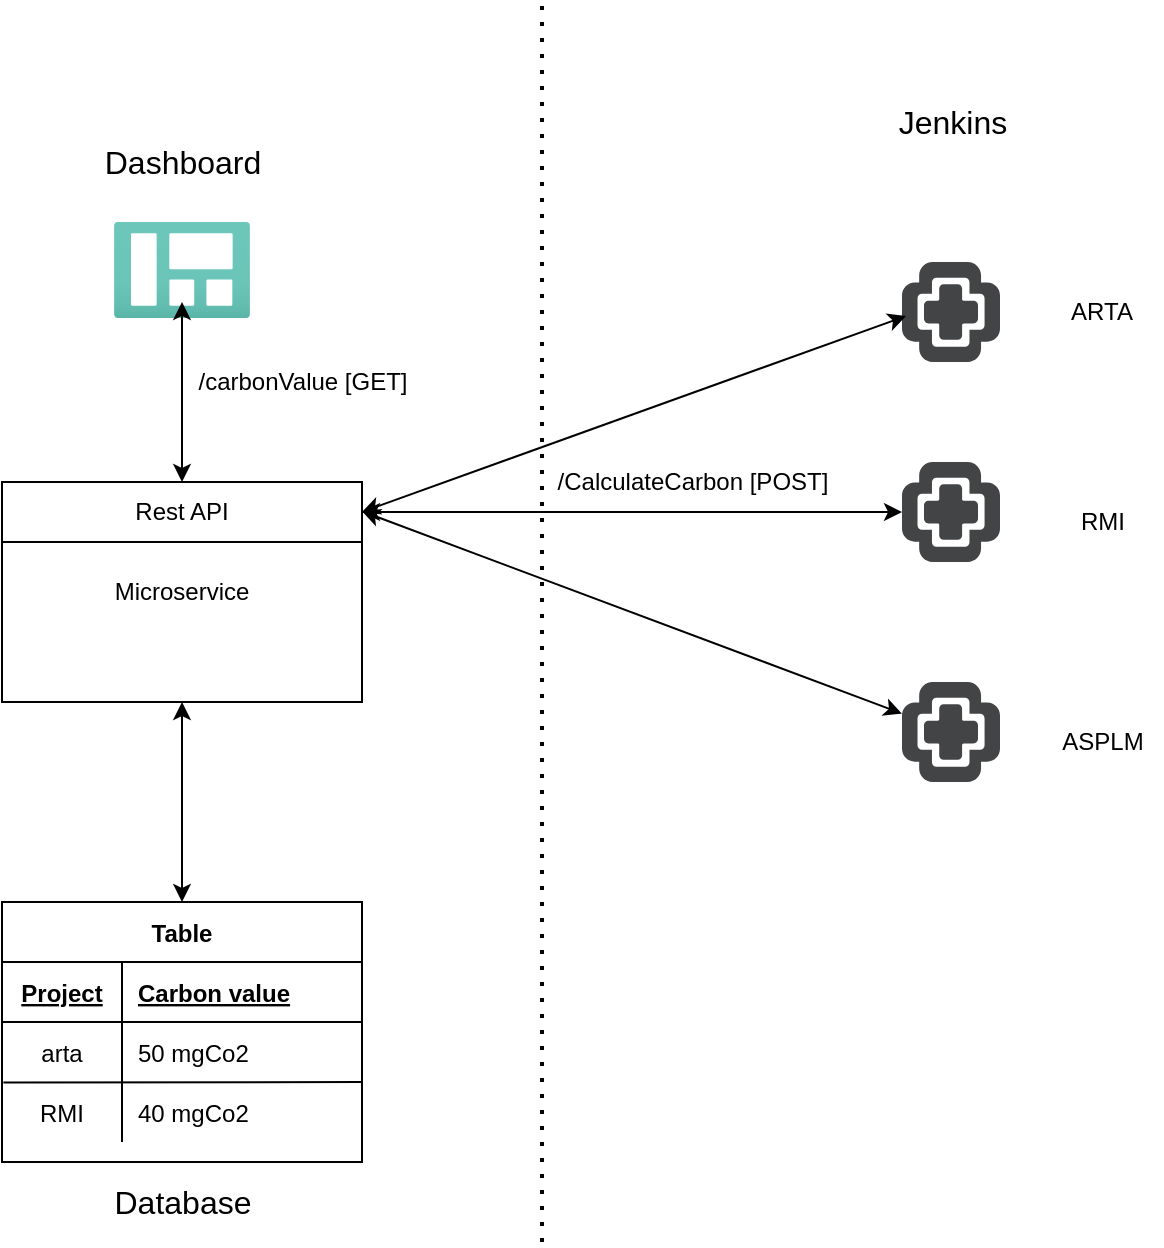 <mxfile version="17.4.2" type="github" pages="2">
  <diagram id="yisxb9bP6PgOZ_aUMXfN" name="Page-1">
    <mxGraphModel dx="1422" dy="794" grid="1" gridSize="10" guides="1" tooltips="1" connect="1" arrows="1" fold="1" page="1" pageScale="1" pageWidth="1100" pageHeight="1700" math="0" shadow="0">
      <root>
        <mxCell id="0" />
        <mxCell id="1" parent="0" />
        <mxCell id="oYDGXYUzNn_aLFKgtwb9-1" value="Microservice" style="rounded=0;whiteSpace=wrap;html=1;" parent="1" vertex="1">
          <mxGeometry x="410" y="440" width="180" height="110" as="geometry" />
        </mxCell>
        <mxCell id="oYDGXYUzNn_aLFKgtwb9-2" value="Table" style="shape=table;startSize=30;container=1;collapsible=1;childLayout=tableLayout;fixedRows=1;rowLines=0;fontStyle=1;align=center;resizeLast=1;" parent="1" vertex="1">
          <mxGeometry x="410" y="650" width="180" height="130" as="geometry" />
        </mxCell>
        <mxCell id="oYDGXYUzNn_aLFKgtwb9-6" value="" style="shape=tableRow;horizontal=0;startSize=0;swimlaneHead=0;swimlaneBody=0;fillColor=none;collapsible=0;dropTarget=0;points=[[0,0.5],[1,0.5]];portConstraint=eastwest;top=0;left=0;right=0;bottom=1;" parent="oYDGXYUzNn_aLFKgtwb9-2" vertex="1">
          <mxGeometry y="30" width="180" height="30" as="geometry" />
        </mxCell>
        <mxCell id="oYDGXYUzNn_aLFKgtwb9-7" value="Project" style="shape=partialRectangle;connectable=0;fillColor=none;top=0;left=0;bottom=0;right=0;fontStyle=5;overflow=hidden;" parent="oYDGXYUzNn_aLFKgtwb9-6" vertex="1">
          <mxGeometry width="60" height="30" as="geometry">
            <mxRectangle width="60" height="30" as="alternateBounds" />
          </mxGeometry>
        </mxCell>
        <mxCell id="oYDGXYUzNn_aLFKgtwb9-8" value="Carbon value" style="shape=partialRectangle;connectable=0;fillColor=none;top=0;left=0;bottom=0;right=0;align=left;spacingLeft=6;fontStyle=5;overflow=hidden;" parent="oYDGXYUzNn_aLFKgtwb9-6" vertex="1">
          <mxGeometry x="60" width="120" height="30" as="geometry">
            <mxRectangle width="120" height="30" as="alternateBounds" />
          </mxGeometry>
        </mxCell>
        <mxCell id="oYDGXYUzNn_aLFKgtwb9-9" value="" style="shape=tableRow;horizontal=0;startSize=0;swimlaneHead=0;swimlaneBody=0;fillColor=none;collapsible=0;dropTarget=0;points=[[0,0.5],[1,0.5]];portConstraint=eastwest;top=0;left=0;right=0;bottom=0;" parent="oYDGXYUzNn_aLFKgtwb9-2" vertex="1">
          <mxGeometry y="60" width="180" height="30" as="geometry" />
        </mxCell>
        <mxCell id="oYDGXYUzNn_aLFKgtwb9-10" value="arta" style="shape=partialRectangle;connectable=0;fillColor=none;top=0;left=0;bottom=0;right=0;editable=1;overflow=hidden;" parent="oYDGXYUzNn_aLFKgtwb9-9" vertex="1">
          <mxGeometry width="60" height="30" as="geometry">
            <mxRectangle width="60" height="30" as="alternateBounds" />
          </mxGeometry>
        </mxCell>
        <mxCell id="oYDGXYUzNn_aLFKgtwb9-11" value="50 mgCo2" style="shape=partialRectangle;connectable=0;fillColor=none;top=0;left=0;bottom=0;right=0;align=left;spacingLeft=6;overflow=hidden;" parent="oYDGXYUzNn_aLFKgtwb9-9" vertex="1">
          <mxGeometry x="60" width="120" height="30" as="geometry">
            <mxRectangle width="120" height="30" as="alternateBounds" />
          </mxGeometry>
        </mxCell>
        <mxCell id="oYDGXYUzNn_aLFKgtwb9-12" value="" style="shape=tableRow;horizontal=0;startSize=0;swimlaneHead=0;swimlaneBody=0;fillColor=none;collapsible=0;dropTarget=0;points=[[0,0.5],[1,0.5]];portConstraint=eastwest;top=0;left=0;right=0;bottom=0;" parent="oYDGXYUzNn_aLFKgtwb9-2" vertex="1">
          <mxGeometry y="90" width="180" height="30" as="geometry" />
        </mxCell>
        <mxCell id="oYDGXYUzNn_aLFKgtwb9-13" value="RMI" style="shape=partialRectangle;connectable=0;fillColor=none;top=0;left=0;bottom=0;right=0;editable=1;overflow=hidden;" parent="oYDGXYUzNn_aLFKgtwb9-12" vertex="1">
          <mxGeometry width="60" height="30" as="geometry">
            <mxRectangle width="60" height="30" as="alternateBounds" />
          </mxGeometry>
        </mxCell>
        <mxCell id="oYDGXYUzNn_aLFKgtwb9-14" value="40 mgCo2" style="shape=partialRectangle;connectable=0;fillColor=none;top=0;left=0;bottom=0;right=0;align=left;spacingLeft=6;overflow=hidden;" parent="oYDGXYUzNn_aLFKgtwb9-12" vertex="1">
          <mxGeometry x="60" width="120" height="30" as="geometry">
            <mxRectangle width="120" height="30" as="alternateBounds" />
          </mxGeometry>
        </mxCell>
        <mxCell id="NN6bOmch8YNIR143ERD3-5" value="" style="endArrow=none;html=1;rounded=0;exitX=0.004;exitY=1.009;exitDx=0;exitDy=0;exitPerimeter=0;entryX=1.002;entryY=1;entryDx=0;entryDy=0;entryPerimeter=0;" parent="oYDGXYUzNn_aLFKgtwb9-2" source="oYDGXYUzNn_aLFKgtwb9-9" target="oYDGXYUzNn_aLFKgtwb9-9" edge="1">
          <mxGeometry width="50" height="50" relative="1" as="geometry">
            <mxPoint x="30" y="-40" as="sourcePoint" />
            <mxPoint x="80" y="-90" as="targetPoint" />
          </mxGeometry>
        </mxCell>
        <mxCell id="oYDGXYUzNn_aLFKgtwb9-15" value="" style="sketch=0;pointerEvents=1;shadow=0;dashed=0;html=1;strokeColor=none;fillColor=#434445;aspect=fixed;labelPosition=center;verticalLabelPosition=bottom;verticalAlign=top;align=center;outlineConnect=0;shape=mxgraph.vvd.vrealize_operations;" parent="1" vertex="1">
          <mxGeometry x="860" y="430" width="49" height="50" as="geometry" />
        </mxCell>
        <mxCell id="oYDGXYUzNn_aLFKgtwb9-16" value="" style="aspect=fixed;html=1;points=[];align=center;image;fontSize=12;image=img/lib/azure2/general/Dashboard.svg;" parent="1" vertex="1">
          <mxGeometry x="466" y="310" width="68" height="48" as="geometry" />
        </mxCell>
        <mxCell id="oYDGXYUzNn_aLFKgtwb9-17" value="" style="endArrow=classic;startArrow=classic;html=1;rounded=0;exitX=1;exitY=0.5;exitDx=0;exitDy=0;" parent="1" source="NN6bOmch8YNIR143ERD3-4" target="oYDGXYUzNn_aLFKgtwb9-15" edge="1">
          <mxGeometry width="50" height="50" relative="1" as="geometry">
            <mxPoint x="670" y="510" as="sourcePoint" />
            <mxPoint x="720" y="460" as="targetPoint" />
          </mxGeometry>
        </mxCell>
        <mxCell id="oYDGXYUzNn_aLFKgtwb9-18" value="&lt;font style=&quot;font-size: 16px&quot;&gt;Jenkins&lt;/font&gt;" style="text;html=1;align=center;verticalAlign=middle;resizable=0;points=[];autosize=1;strokeColor=none;fillColor=none;" parent="1" vertex="1">
          <mxGeometry x="849.5" y="250" width="70" height="20" as="geometry" />
        </mxCell>
        <mxCell id="oYDGXYUzNn_aLFKgtwb9-19" value="" style="endArrow=classic;startArrow=classic;html=1;rounded=0;fontSize=16;exitX=0.5;exitY=0;exitDx=0;exitDy=0;entryX=0.5;entryY=1;entryDx=0;entryDy=0;" parent="1" source="oYDGXYUzNn_aLFKgtwb9-2" target="oYDGXYUzNn_aLFKgtwb9-1" edge="1">
          <mxGeometry width="50" height="50" relative="1" as="geometry">
            <mxPoint x="510" y="530" as="sourcePoint" />
            <mxPoint x="560" y="480" as="targetPoint" />
          </mxGeometry>
        </mxCell>
        <mxCell id="oYDGXYUzNn_aLFKgtwb9-21" value="" style="endArrow=classic;startArrow=classic;html=1;rounded=0;fontSize=16;entryX=0.5;entryY=0.833;entryDx=0;entryDy=0;entryPerimeter=0;exitX=0.5;exitY=0;exitDx=0;exitDy=0;" parent="1" source="oYDGXYUzNn_aLFKgtwb9-1" target="oYDGXYUzNn_aLFKgtwb9-16" edge="1">
          <mxGeometry width="50" height="50" relative="1" as="geometry">
            <mxPoint x="500" y="410" as="sourcePoint" />
            <mxPoint x="560" y="480" as="targetPoint" />
          </mxGeometry>
        </mxCell>
        <mxCell id="oYDGXYUzNn_aLFKgtwb9-22" value="Database" style="text;html=1;align=center;verticalAlign=middle;resizable=0;points=[];autosize=1;strokeColor=none;fillColor=none;fontSize=16;" parent="1" vertex="1">
          <mxGeometry x="460" y="790" width="80" height="20" as="geometry" />
        </mxCell>
        <mxCell id="oYDGXYUzNn_aLFKgtwb9-24" value="Dashboard" style="text;html=1;align=center;verticalAlign=middle;resizable=0;points=[];autosize=1;strokeColor=none;fillColor=none;fontSize=16;" parent="1" vertex="1">
          <mxGeometry x="455" y="270" width="90" height="20" as="geometry" />
        </mxCell>
        <mxCell id="NN6bOmch8YNIR143ERD3-4" value="Rest API" style="rounded=0;whiteSpace=wrap;html=1;" parent="1" vertex="1">
          <mxGeometry x="410" y="440" width="180" height="30" as="geometry" />
        </mxCell>
        <mxCell id="NN6bOmch8YNIR143ERD3-6" value="/CalculateCarbon [POST]" style="text;html=1;align=center;verticalAlign=middle;resizable=0;points=[];autosize=1;strokeColor=none;fillColor=none;" parent="1" vertex="1">
          <mxGeometry x="680" y="430" width="150" height="20" as="geometry" />
        </mxCell>
        <mxCell id="NN6bOmch8YNIR143ERD3-7" value="/carbonValue [GET]" style="text;html=1;align=center;verticalAlign=middle;resizable=0;points=[];autosize=1;strokeColor=none;fillColor=none;" parent="1" vertex="1">
          <mxGeometry x="500" y="380" width="120" height="20" as="geometry" />
        </mxCell>
        <mxCell id="pgtYvStC3b5l4Q-WTwik-1" value="" style="sketch=0;pointerEvents=1;shadow=0;dashed=0;html=1;strokeColor=none;fillColor=#434445;aspect=fixed;labelPosition=center;verticalLabelPosition=bottom;verticalAlign=top;align=center;outlineConnect=0;shape=mxgraph.vvd.vrealize_operations;" vertex="1" parent="1">
          <mxGeometry x="860" y="330" width="49" height="50" as="geometry" />
        </mxCell>
        <mxCell id="pgtYvStC3b5l4Q-WTwik-3" value="" style="sketch=0;pointerEvents=1;shadow=0;dashed=0;html=1;strokeColor=none;fillColor=#434445;aspect=fixed;labelPosition=center;verticalLabelPosition=bottom;verticalAlign=top;align=center;outlineConnect=0;shape=mxgraph.vvd.vrealize_operations;" vertex="1" parent="1">
          <mxGeometry x="860" y="540" width="49" height="50" as="geometry" />
        </mxCell>
        <mxCell id="pgtYvStC3b5l4Q-WTwik-4" value="" style="endArrow=classic;startArrow=classic;html=1;rounded=0;entryX=1;entryY=0.5;entryDx=0;entryDy=0;exitX=0.041;exitY=0.54;exitDx=0;exitDy=0;exitPerimeter=0;" edge="1" parent="1" source="pgtYvStC3b5l4Q-WTwik-1" target="NN6bOmch8YNIR143ERD3-4">
          <mxGeometry width="50" height="50" relative="1" as="geometry">
            <mxPoint x="520" y="530" as="sourcePoint" />
            <mxPoint x="560" y="480" as="targetPoint" />
          </mxGeometry>
        </mxCell>
        <mxCell id="pgtYvStC3b5l4Q-WTwik-5" value="" style="endArrow=classic;startArrow=classic;html=1;rounded=0;entryX=1;entryY=0.133;entryDx=0;entryDy=0;entryPerimeter=0;" edge="1" parent="1" source="pgtYvStC3b5l4Q-WTwik-3" target="oYDGXYUzNn_aLFKgtwb9-1">
          <mxGeometry width="50" height="50" relative="1" as="geometry">
            <mxPoint x="872.009" y="367" as="sourcePoint" />
            <mxPoint x="600" y="465" as="targetPoint" />
          </mxGeometry>
        </mxCell>
        <mxCell id="pgtYvStC3b5l4Q-WTwik-6" value="" style="endArrow=none;dashed=1;html=1;dashPattern=1 3;strokeWidth=2;rounded=0;" edge="1" parent="1">
          <mxGeometry width="50" height="50" relative="1" as="geometry">
            <mxPoint x="680" y="820" as="sourcePoint" />
            <mxPoint x="680" y="200" as="targetPoint" />
          </mxGeometry>
        </mxCell>
        <mxCell id="pgtYvStC3b5l4Q-WTwik-7" value="ARTA" style="text;html=1;strokeColor=none;fillColor=none;align=center;verticalAlign=middle;whiteSpace=wrap;rounded=0;" vertex="1" parent="1">
          <mxGeometry x="930" y="340" width="60" height="30" as="geometry" />
        </mxCell>
        <mxCell id="pgtYvStC3b5l4Q-WTwik-8" value="RMI" style="text;html=1;align=center;verticalAlign=middle;resizable=0;points=[];autosize=1;strokeColor=none;fillColor=none;" vertex="1" parent="1">
          <mxGeometry x="940" y="450" width="40" height="20" as="geometry" />
        </mxCell>
        <mxCell id="pgtYvStC3b5l4Q-WTwik-9" value="ASPLM" style="text;html=1;align=center;verticalAlign=middle;resizable=0;points=[];autosize=1;strokeColor=none;fillColor=none;" vertex="1" parent="1">
          <mxGeometry x="930" y="560" width="60" height="20" as="geometry" />
        </mxCell>
      </root>
    </mxGraphModel>
  </diagram>
  <diagram id="UhCgT4wZH511t-6Jhzfn" name="Page-2">
    <mxGraphModel dx="1422" dy="794" grid="1" gridSize="10" guides="1" tooltips="1" connect="1" arrows="1" fold="1" page="1" pageScale="1" pageWidth="1100" pageHeight="1700" math="0" shadow="0">
      <root>
        <mxCell id="0" />
        <mxCell id="1" parent="0" />
      </root>
    </mxGraphModel>
  </diagram>
</mxfile>
